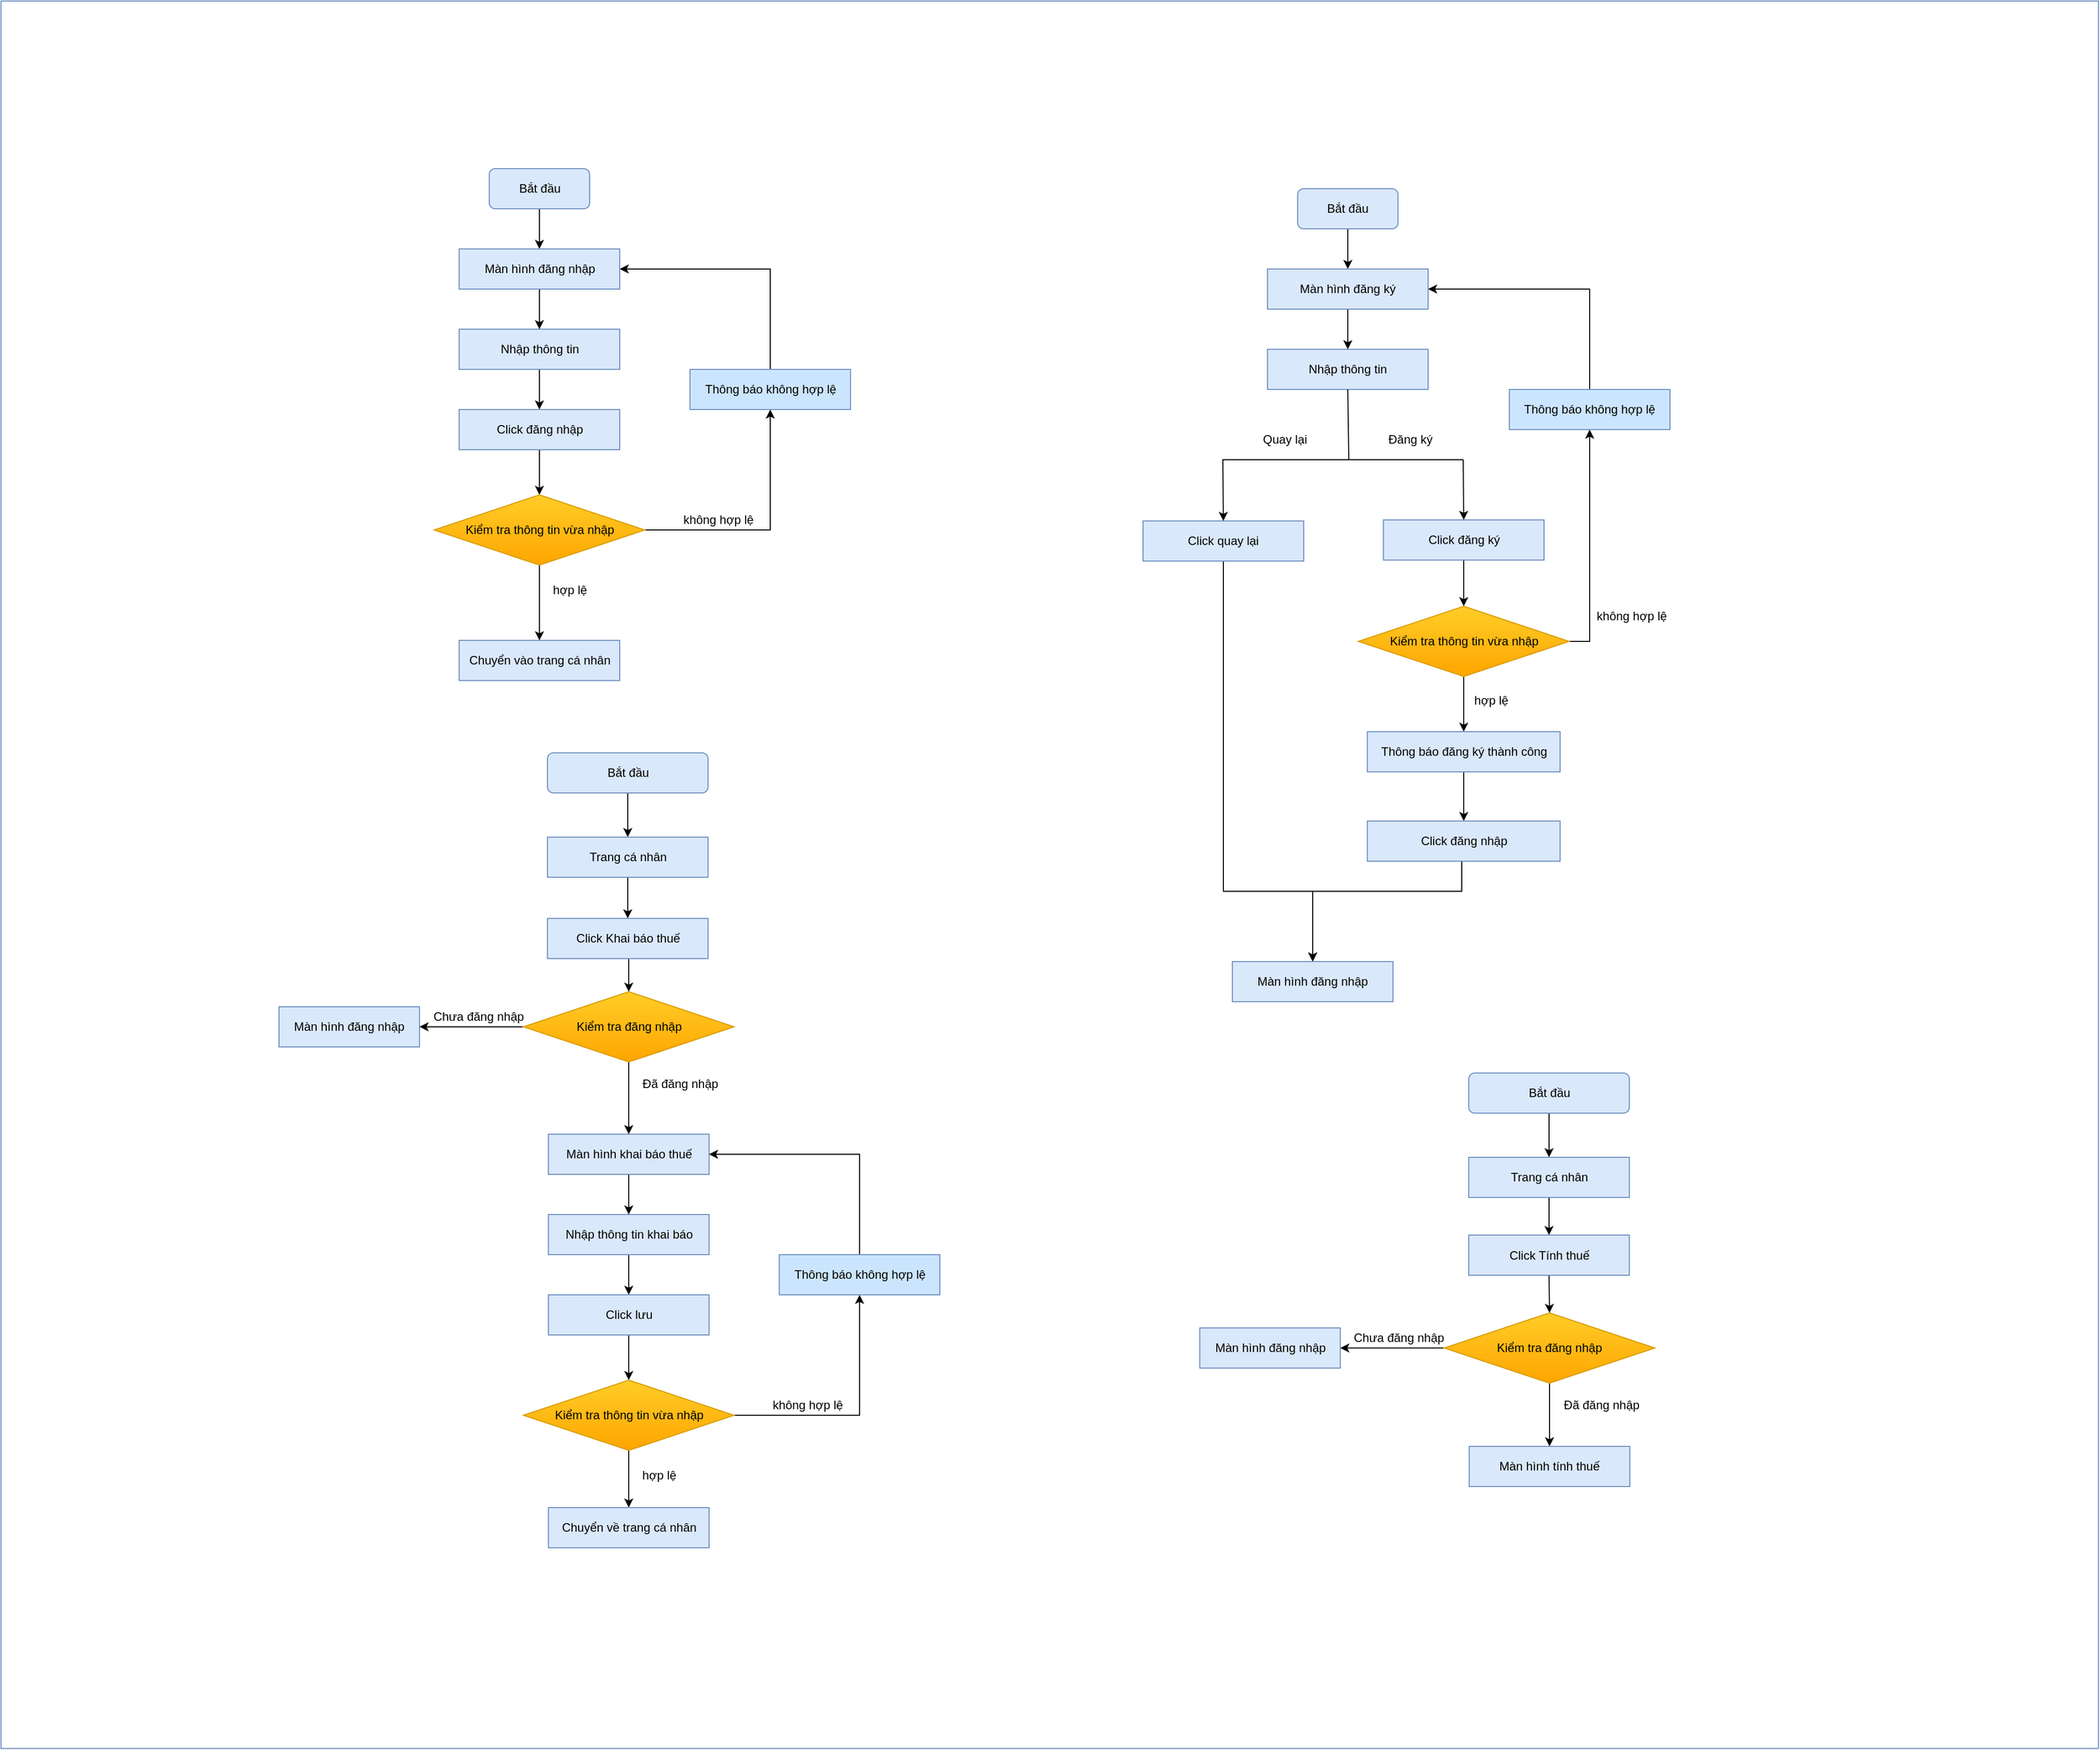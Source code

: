 <mxfile version="10.6.6" type="google"><diagram id="PcjKF2k9pt1WSEWDgSSd" name="Page-1"><mxGraphModel dx="2046" dy="2323" grid="1" gridSize="10" guides="1" tooltips="1" connect="1" arrows="1" fold="1" page="1" pageScale="1" pageWidth="827" pageHeight="1169" math="0" shadow="0"><root><mxCell id="0"/><mxCell id="1" parent="0"/><mxCell id="Vt4hKWyJ4J1fKy8FEjd0-115" value="" style="rounded=0;whiteSpace=wrap;html=1;strokeColor=#6C8EBF;strokeWidth=1;" vertex="1" parent="1"><mxGeometry x="194" y="-971" width="2090" height="1741" as="geometry"/></mxCell><mxCell id="Vt4hKWyJ4J1fKy8FEjd0-116" style="edgeStyle=orthogonalEdgeStyle;rounded=0;orthogonalLoop=1;jettySize=auto;html=1;exitX=0.5;exitY=1;exitDx=0;exitDy=0;entryX=0.5;entryY=0;entryDx=0;entryDy=0;" edge="1" parent="1" source="Vt4hKWyJ4J1fKy8FEjd0-117" target="Vt4hKWyJ4J1fKy8FEjd0-121"><mxGeometry relative="1" as="geometry"/></mxCell><mxCell id="Vt4hKWyJ4J1fKy8FEjd0-117" value="Nhập thông tin" style="rounded=0;whiteSpace=wrap;html=1;fillColor=#dae8fc;strokeColor=#6c8ebf;strokeWidth=1;" vertex="1" parent="1"><mxGeometry x="650.5" y="-644" width="160" height="40" as="geometry"/></mxCell><mxCell id="Vt4hKWyJ4J1fKy8FEjd0-118" style="edgeStyle=orthogonalEdgeStyle;rounded=0;orthogonalLoop=1;jettySize=auto;html=1;exitX=0.5;exitY=1;exitDx=0;exitDy=0;entryX=0.5;entryY=0;entryDx=0;entryDy=0;" edge="1" parent="1" source="Vt4hKWyJ4J1fKy8FEjd0-119" target="Vt4hKWyJ4J1fKy8FEjd0-128"><mxGeometry relative="1" as="geometry"/></mxCell><mxCell id="Vt4hKWyJ4J1fKy8FEjd0-119" value="&lt;font style=&quot;font-size: 12px&quot;&gt;Bắt đầu&lt;/font&gt;" style="rounded=1;whiteSpace=wrap;html=1;fillColor=#dae8fc;strokeColor=#6c8ebf;" vertex="1" parent="1"><mxGeometry x="680.5" y="-804" width="100" height="40" as="geometry"/></mxCell><mxCell id="Vt4hKWyJ4J1fKy8FEjd0-120" style="edgeStyle=orthogonalEdgeStyle;rounded=0;orthogonalLoop=1;jettySize=auto;html=1;exitX=0.5;exitY=1;exitDx=0;exitDy=0;entryX=0.5;entryY=0;entryDx=0;entryDy=0;" edge="1" parent="1" source="Vt4hKWyJ4J1fKy8FEjd0-121" target="Vt4hKWyJ4J1fKy8FEjd0-124"><mxGeometry relative="1" as="geometry"/></mxCell><mxCell id="Vt4hKWyJ4J1fKy8FEjd0-121" value="Click đăng nhập" style="rounded=0;whiteSpace=wrap;html=1;strokeWidth=1;fillColor=#dae8fc;strokeColor=#6c8ebf;" vertex="1" parent="1"><mxGeometry x="650.5" y="-564" width="160" height="40" as="geometry"/></mxCell><mxCell id="Vt4hKWyJ4J1fKy8FEjd0-122" style="edgeStyle=orthogonalEdgeStyle;rounded=0;orthogonalLoop=1;jettySize=auto;html=1;exitX=0.5;exitY=1;exitDx=0;exitDy=0;entryX=0.5;entryY=0;entryDx=0;entryDy=0;" edge="1" parent="1" source="Vt4hKWyJ4J1fKy8FEjd0-124" target="Vt4hKWyJ4J1fKy8FEjd0-129"><mxGeometry relative="1" as="geometry"/></mxCell><mxCell id="Vt4hKWyJ4J1fKy8FEjd0-123" style="edgeStyle=orthogonalEdgeStyle;rounded=0;orthogonalLoop=1;jettySize=auto;html=1;exitX=1;exitY=0.5;exitDx=0;exitDy=0;entryX=0.5;entryY=1;entryDx=0;entryDy=0;" edge="1" parent="1" source="Vt4hKWyJ4J1fKy8FEjd0-124" target="Vt4hKWyJ4J1fKy8FEjd0-126"><mxGeometry relative="1" as="geometry"/></mxCell><mxCell id="Vt4hKWyJ4J1fKy8FEjd0-124" value="Kiểm tra thông tin vừa nhập" style="rhombus;whiteSpace=wrap;html=1;strokeWidth=1;fillColor=#ffcd28;strokeColor=#d79b00;gradientColor=#ffa500;" vertex="1" parent="1"><mxGeometry x="625.5" y="-479" width="210" height="70" as="geometry"/></mxCell><mxCell id="Vt4hKWyJ4J1fKy8FEjd0-125" style="edgeStyle=orthogonalEdgeStyle;rounded=0;orthogonalLoop=1;jettySize=auto;html=1;exitX=0.5;exitY=0;exitDx=0;exitDy=0;entryX=1;entryY=0.5;entryDx=0;entryDy=0;" edge="1" parent="1" source="Vt4hKWyJ4J1fKy8FEjd0-126" target="Vt4hKWyJ4J1fKy8FEjd0-128"><mxGeometry relative="1" as="geometry"/></mxCell><mxCell id="Vt4hKWyJ4J1fKy8FEjd0-126" value="Thông báo không hợp lệ" style="rounded=0;whiteSpace=wrap;html=1;strokeWidth=1;fillColor=#cce5ff;strokeColor=#6C8EBF;" vertex="1" parent="1"><mxGeometry x="880.5" y="-604" width="160" height="40" as="geometry"/></mxCell><mxCell id="Vt4hKWyJ4J1fKy8FEjd0-127" style="edgeStyle=orthogonalEdgeStyle;rounded=0;orthogonalLoop=1;jettySize=auto;html=1;exitX=0.5;exitY=1;exitDx=0;exitDy=0;" edge="1" parent="1" source="Vt4hKWyJ4J1fKy8FEjd0-128" target="Vt4hKWyJ4J1fKy8FEjd0-117"><mxGeometry relative="1" as="geometry"/></mxCell><mxCell id="Vt4hKWyJ4J1fKy8FEjd0-128" value="Màn hình đăng nhập" style="rounded=0;whiteSpace=wrap;html=1;fillColor=#dae8fc;strokeColor=#6c8ebf;strokeWidth=1;" vertex="1" parent="1"><mxGeometry x="650.5" y="-724" width="160" height="40" as="geometry"/></mxCell><mxCell id="Vt4hKWyJ4J1fKy8FEjd0-129" value="Chuyển vào trang cá nhân" style="rounded=0;whiteSpace=wrap;html=1;strokeWidth=1;fillColor=#dae8fc;strokeColor=#6c8ebf;" vertex="1" parent="1"><mxGeometry x="650.5" y="-334" width="160" height="40" as="geometry"/></mxCell><mxCell id="Vt4hKWyJ4J1fKy8FEjd0-130" value="không hợp lệ" style="text;html=1;strokeColor=none;fillColor=none;align=center;verticalAlign=middle;whiteSpace=wrap;rounded=0;" vertex="1" parent="1"><mxGeometry x="843.5" y="-464" width="130" height="20" as="geometry"/></mxCell><mxCell id="Vt4hKWyJ4J1fKy8FEjd0-131" value="hợp lệ" style="text;html=1;strokeColor=none;fillColor=none;align=center;verticalAlign=middle;whiteSpace=wrap;rounded=0;" vertex="1" parent="1"><mxGeometry x="740.5" y="-394" width="40" height="20" as="geometry"/></mxCell><mxCell id="Vt4hKWyJ4J1fKy8FEjd0-132" value="Nhập thông tin" style="rounded=0;whiteSpace=wrap;html=1;fillColor=#dae8fc;strokeColor=#6c8ebf;strokeWidth=1;" vertex="1" parent="1"><mxGeometry x="1456" y="-624" width="160" height="40" as="geometry"/></mxCell><mxCell id="Vt4hKWyJ4J1fKy8FEjd0-133" style="edgeStyle=orthogonalEdgeStyle;rounded=0;orthogonalLoop=1;jettySize=auto;html=1;exitX=0.5;exitY=1;exitDx=0;exitDy=0;entryX=0.5;entryY=0;entryDx=0;entryDy=0;" edge="1" parent="1" source="Vt4hKWyJ4J1fKy8FEjd0-134" target="Vt4hKWyJ4J1fKy8FEjd0-143"><mxGeometry relative="1" as="geometry"/></mxCell><mxCell id="Vt4hKWyJ4J1fKy8FEjd0-134" value="&lt;font style=&quot;font-size: 12px&quot;&gt;Bắt đầu&lt;/font&gt;" style="rounded=1;whiteSpace=wrap;html=1;fillColor=#dae8fc;strokeColor=#6c8ebf;" vertex="1" parent="1"><mxGeometry x="1486" y="-784" width="100" height="40" as="geometry"/></mxCell><mxCell id="Vt4hKWyJ4J1fKy8FEjd0-135" style="edgeStyle=orthogonalEdgeStyle;rounded=0;orthogonalLoop=1;jettySize=auto;html=1;exitX=0.5;exitY=1;exitDx=0;exitDy=0;entryX=0.5;entryY=0;entryDx=0;entryDy=0;" edge="1" parent="1" source="Vt4hKWyJ4J1fKy8FEjd0-136" target="Vt4hKWyJ4J1fKy8FEjd0-139"><mxGeometry relative="1" as="geometry"/></mxCell><mxCell id="Vt4hKWyJ4J1fKy8FEjd0-136" value="Click đăng ký" style="rounded=0;whiteSpace=wrap;html=1;strokeWidth=1;fillColor=#dae8fc;strokeColor=#6c8ebf;" vertex="1" parent="1"><mxGeometry x="1571.5" y="-454" width="160" height="40" as="geometry"/></mxCell><mxCell id="Vt4hKWyJ4J1fKy8FEjd0-138" style="edgeStyle=orthogonalEdgeStyle;rounded=0;orthogonalLoop=1;jettySize=auto;html=1;exitX=1;exitY=0.5;exitDx=0;exitDy=0;entryX=0.5;entryY=1;entryDx=0;entryDy=0;" edge="1" parent="1" source="Vt4hKWyJ4J1fKy8FEjd0-139" target="Vt4hKWyJ4J1fKy8FEjd0-141"><mxGeometry relative="1" as="geometry"/></mxCell><mxCell id="Vt4hKWyJ4J1fKy8FEjd0-198" style="edgeStyle=orthogonalEdgeStyle;rounded=0;orthogonalLoop=1;jettySize=auto;html=1;exitX=0.5;exitY=1;exitDx=0;exitDy=0;entryX=0.5;entryY=0;entryDx=0;entryDy=0;" edge="1" parent="1" source="Vt4hKWyJ4J1fKy8FEjd0-139" target="Vt4hKWyJ4J1fKy8FEjd0-145"><mxGeometry relative="1" as="geometry"/></mxCell><mxCell id="Vt4hKWyJ4J1fKy8FEjd0-139" value="Kiểm tra thông tin vừa nhập" style="rhombus;whiteSpace=wrap;html=1;strokeWidth=1;fillColor=#ffcd28;strokeColor=#d79b00;gradientColor=#ffa500;" vertex="1" parent="1"><mxGeometry x="1546.5" y="-368" width="210" height="70" as="geometry"/></mxCell><mxCell id="Vt4hKWyJ4J1fKy8FEjd0-140" style="edgeStyle=orthogonalEdgeStyle;rounded=0;orthogonalLoop=1;jettySize=auto;html=1;exitX=0.5;exitY=0;exitDx=0;exitDy=0;entryX=1;entryY=0.5;entryDx=0;entryDy=0;" edge="1" parent="1" source="Vt4hKWyJ4J1fKy8FEjd0-141" target="Vt4hKWyJ4J1fKy8FEjd0-143"><mxGeometry relative="1" as="geometry"/></mxCell><mxCell id="Vt4hKWyJ4J1fKy8FEjd0-141" value="Thông báo không hợp lệ" style="rounded=0;whiteSpace=wrap;html=1;strokeWidth=1;fillColor=#cce5ff;strokeColor=#6C8EBF;" vertex="1" parent="1"><mxGeometry x="1697" y="-584" width="160" height="40" as="geometry"/></mxCell><mxCell id="Vt4hKWyJ4J1fKy8FEjd0-142" style="edgeStyle=orthogonalEdgeStyle;rounded=0;orthogonalLoop=1;jettySize=auto;html=1;exitX=0.5;exitY=1;exitDx=0;exitDy=0;" edge="1" parent="1" source="Vt4hKWyJ4J1fKy8FEjd0-143" target="Vt4hKWyJ4J1fKy8FEjd0-132"><mxGeometry relative="1" as="geometry"/></mxCell><mxCell id="Vt4hKWyJ4J1fKy8FEjd0-143" value="Màn hình đăng ký" style="rounded=0;whiteSpace=wrap;html=1;fillColor=#dae8fc;strokeColor=#6c8ebf;strokeWidth=1;" vertex="1" parent="1"><mxGeometry x="1456" y="-704" width="160" height="40" as="geometry"/></mxCell><mxCell id="Vt4hKWyJ4J1fKy8FEjd0-144" style="edgeStyle=orthogonalEdgeStyle;rounded=0;orthogonalLoop=1;jettySize=auto;html=1;exitX=0.5;exitY=1;exitDx=0;exitDy=0;entryX=0.5;entryY=0;entryDx=0;entryDy=0;" edge="1" parent="1" source="Vt4hKWyJ4J1fKy8FEjd0-145" target="Vt4hKWyJ4J1fKy8FEjd0-154"><mxGeometry relative="1" as="geometry"/></mxCell><mxCell id="Vt4hKWyJ4J1fKy8FEjd0-145" value="Thông báo đăng ký thành công" style="rounded=0;whiteSpace=wrap;html=1;strokeWidth=1;fillColor=#dae8fc;strokeColor=#6c8ebf;" vertex="1" parent="1"><mxGeometry x="1555.5" y="-243" width="192" height="40" as="geometry"/></mxCell><mxCell id="Vt4hKWyJ4J1fKy8FEjd0-146" value="không hợp lệ" style="text;html=1;strokeColor=none;fillColor=none;align=center;verticalAlign=middle;whiteSpace=wrap;rounded=0;" vertex="1" parent="1"><mxGeometry x="1754" y="-368" width="130" height="20" as="geometry"/></mxCell><mxCell id="Vt4hKWyJ4J1fKy8FEjd0-147" value="hợp lệ" style="text;html=1;strokeColor=none;fillColor=none;align=center;verticalAlign=middle;whiteSpace=wrap;rounded=0;" vertex="1" parent="1"><mxGeometry x="1658.5" y="-284" width="40" height="20" as="geometry"/></mxCell><mxCell id="Vt4hKWyJ4J1fKy8FEjd0-148" value="" style="endArrow=none;html=1;entryX=0.5;entryY=1;entryDx=0;entryDy=0;" edge="1" parent="1" target="Vt4hKWyJ4J1fKy8FEjd0-132"><mxGeometry width="50" height="50" relative="1" as="geometry"><mxPoint x="1537" y="-514" as="sourcePoint"/><mxPoint x="1536" y="-549" as="targetPoint"/></mxGeometry></mxCell><mxCell id="Vt4hKWyJ4J1fKy8FEjd0-149" value="" style="endArrow=none;html=1;" edge="1" parent="1"><mxGeometry width="50" height="50" relative="1" as="geometry"><mxPoint x="1411" y="-514" as="sourcePoint"/><mxPoint x="1651" y="-514" as="targetPoint"/></mxGeometry></mxCell><mxCell id="Vt4hKWyJ4J1fKy8FEjd0-150" value="" style="endArrow=classic;html=1;entryX=0.5;entryY=0;entryDx=0;entryDy=0;" edge="1" parent="1" target="Vt4hKWyJ4J1fKy8FEjd0-136"><mxGeometry width="50" height="50" relative="1" as="geometry"><mxPoint x="1651" y="-514" as="sourcePoint"/><mxPoint x="1591" y="-504" as="targetPoint"/></mxGeometry></mxCell><mxCell id="Vt4hKWyJ4J1fKy8FEjd0-151" value="Quay lại" style="text;html=1;strokeColor=none;fillColor=none;align=center;verticalAlign=middle;whiteSpace=wrap;rounded=0;" vertex="1" parent="1"><mxGeometry x="1436" y="-544" width="75" height="20" as="geometry"/></mxCell><mxCell id="Vt4hKWyJ4J1fKy8FEjd0-152" value="Đăng ký" style="text;html=1;strokeColor=none;fillColor=none;align=center;verticalAlign=middle;whiteSpace=wrap;rounded=0;" vertex="1" parent="1"><mxGeometry x="1561" y="-544" width="75" height="20" as="geometry"/></mxCell><mxCell id="Vt4hKWyJ4J1fKy8FEjd0-153" style="edgeStyle=orthogonalEdgeStyle;rounded=0;orthogonalLoop=1;jettySize=auto;html=1;exitX=0.5;exitY=1;exitDx=0;exitDy=0;entryX=0.5;entryY=0;entryDx=0;entryDy=0;" edge="1" parent="1" source="Vt4hKWyJ4J1fKy8FEjd0-154" target="Vt4hKWyJ4J1fKy8FEjd0-158"><mxGeometry relative="1" as="geometry"><Array as="points"><mxPoint x="1649.5" y="-84"/><mxPoint x="1500.5" y="-84"/></Array></mxGeometry></mxCell><mxCell id="Vt4hKWyJ4J1fKy8FEjd0-154" value="Click đăng nhập" style="rounded=0;whiteSpace=wrap;html=1;strokeWidth=1;fillColor=#dae8fc;strokeColor=#6c8ebf;" vertex="1" parent="1"><mxGeometry x="1555.5" y="-154" width="192" height="40" as="geometry"/></mxCell><mxCell id="Vt4hKWyJ4J1fKy8FEjd0-155" style="edgeStyle=orthogonalEdgeStyle;rounded=0;orthogonalLoop=1;jettySize=auto;html=1;exitX=0.5;exitY=1;exitDx=0;exitDy=0;entryX=0.5;entryY=0;entryDx=0;entryDy=0;" edge="1" parent="1" source="Vt4hKWyJ4J1fKy8FEjd0-156" target="Vt4hKWyJ4J1fKy8FEjd0-158"><mxGeometry relative="1" as="geometry"><Array as="points"><mxPoint x="1412.5" y="-84"/><mxPoint x="1500.5" y="-84"/></Array></mxGeometry></mxCell><mxCell id="Vt4hKWyJ4J1fKy8FEjd0-156" value="Click quay lại" style="rounded=0;whiteSpace=wrap;html=1;strokeWidth=1;fillColor=#dae8fc;strokeColor=#6c8ebf;" vertex="1" parent="1"><mxGeometry x="1332" y="-453" width="160" height="40" as="geometry"/></mxCell><mxCell id="Vt4hKWyJ4J1fKy8FEjd0-157" value="" style="endArrow=classic;html=1;entryX=0.5;entryY=0;entryDx=0;entryDy=0;" edge="1" parent="1" target="Vt4hKWyJ4J1fKy8FEjd0-156"><mxGeometry width="50" height="50" relative="1" as="geometry"><mxPoint x="1411.5" y="-513.5" as="sourcePoint"/><mxPoint x="1410" y="-454" as="targetPoint"/></mxGeometry></mxCell><mxCell id="Vt4hKWyJ4J1fKy8FEjd0-158" value="Màn hình đăng nhập" style="rounded=0;whiteSpace=wrap;html=1;fillColor=#dae8fc;strokeColor=#6c8ebf;strokeWidth=1;" vertex="1" parent="1"><mxGeometry x="1421" y="-14" width="160" height="40" as="geometry"/></mxCell><mxCell id="Vt4hKWyJ4J1fKy8FEjd0-159" style="edgeStyle=orthogonalEdgeStyle;rounded=0;orthogonalLoop=1;jettySize=auto;html=1;exitX=0.5;exitY=1;exitDx=0;exitDy=0;entryX=0.5;entryY=0;entryDx=0;entryDy=0;" edge="1" parent="1" source="Vt4hKWyJ4J1fKy8FEjd0-160" target="Vt4hKWyJ4J1fKy8FEjd0-164"><mxGeometry relative="1" as="geometry"/></mxCell><mxCell id="Vt4hKWyJ4J1fKy8FEjd0-160" value="Nhập thông tin khai báo" style="rounded=0;whiteSpace=wrap;html=1;fillColor=#dae8fc;strokeColor=#6c8ebf;strokeWidth=1;" vertex="1" parent="1"><mxGeometry x="739.5" y="238" width="160" height="40" as="geometry"/></mxCell><mxCell id="Vt4hKWyJ4J1fKy8FEjd0-161" style="edgeStyle=orthogonalEdgeStyle;rounded=0;orthogonalLoop=1;jettySize=auto;html=1;exitX=0.5;exitY=1;exitDx=0;exitDy=0;entryX=0.5;entryY=0;entryDx=0;entryDy=0;" edge="1" parent="1" source="Vt4hKWyJ4J1fKy8FEjd0-162" target="Vt4hKWyJ4J1fKy8FEjd0-182"><mxGeometry relative="1" as="geometry"><Array as="points"/></mxGeometry></mxCell><mxCell id="Vt4hKWyJ4J1fKy8FEjd0-162" value="&lt;font style=&quot;font-size: 12px&quot;&gt;Bắt đầu&lt;/font&gt;" style="rounded=1;whiteSpace=wrap;html=1;fillColor=#dae8fc;strokeColor=#6c8ebf;" vertex="1" parent="1"><mxGeometry x="738.5" y="-222" width="160" height="40" as="geometry"/></mxCell><mxCell id="Vt4hKWyJ4J1fKy8FEjd0-163" style="edgeStyle=orthogonalEdgeStyle;rounded=0;orthogonalLoop=1;jettySize=auto;html=1;exitX=0.5;exitY=1;exitDx=0;exitDy=0;entryX=0.5;entryY=0;entryDx=0;entryDy=0;" edge="1" parent="1" source="Vt4hKWyJ4J1fKy8FEjd0-164" target="Vt4hKWyJ4J1fKy8FEjd0-167"><mxGeometry relative="1" as="geometry"/></mxCell><mxCell id="Vt4hKWyJ4J1fKy8FEjd0-164" value="Click lưu" style="rounded=0;whiteSpace=wrap;html=1;strokeWidth=1;fillColor=#dae8fc;strokeColor=#6c8ebf;" vertex="1" parent="1"><mxGeometry x="739.5" y="318" width="160" height="40" as="geometry"/></mxCell><mxCell id="Vt4hKWyJ4J1fKy8FEjd0-165" style="edgeStyle=orthogonalEdgeStyle;rounded=0;orthogonalLoop=1;jettySize=auto;html=1;exitX=0.5;exitY=1;exitDx=0;exitDy=0;entryX=0.5;entryY=0;entryDx=0;entryDy=0;" edge="1" parent="1" source="Vt4hKWyJ4J1fKy8FEjd0-167" target="Vt4hKWyJ4J1fKy8FEjd0-172"><mxGeometry relative="1" as="geometry"/></mxCell><mxCell id="Vt4hKWyJ4J1fKy8FEjd0-166" style="edgeStyle=orthogonalEdgeStyle;rounded=0;orthogonalLoop=1;jettySize=auto;html=1;exitX=1;exitY=0.5;exitDx=0;exitDy=0;entryX=0.5;entryY=1;entryDx=0;entryDy=0;" edge="1" parent="1" source="Vt4hKWyJ4J1fKy8FEjd0-167" target="Vt4hKWyJ4J1fKy8FEjd0-169"><mxGeometry relative="1" as="geometry"/></mxCell><mxCell id="Vt4hKWyJ4J1fKy8FEjd0-167" value="Kiểm tra thông tin vừa nhập" style="rhombus;whiteSpace=wrap;html=1;strokeWidth=1;fillColor=#ffcd28;strokeColor=#d79b00;gradientColor=#ffa500;" vertex="1" parent="1"><mxGeometry x="714.5" y="403" width="210" height="70" as="geometry"/></mxCell><mxCell id="Vt4hKWyJ4J1fKy8FEjd0-168" style="edgeStyle=orthogonalEdgeStyle;rounded=0;orthogonalLoop=1;jettySize=auto;html=1;exitX=0.5;exitY=0;exitDx=0;exitDy=0;entryX=1;entryY=0.5;entryDx=0;entryDy=0;" edge="1" parent="1" source="Vt4hKWyJ4J1fKy8FEjd0-169" target="Vt4hKWyJ4J1fKy8FEjd0-171"><mxGeometry relative="1" as="geometry"/></mxCell><mxCell id="Vt4hKWyJ4J1fKy8FEjd0-169" value="Thông báo không hợp lệ" style="rounded=0;whiteSpace=wrap;html=1;strokeWidth=1;fillColor=#cce5ff;strokeColor=#6C8EBF;" vertex="1" parent="1"><mxGeometry x="969.5" y="278" width="160" height="40" as="geometry"/></mxCell><mxCell id="Vt4hKWyJ4J1fKy8FEjd0-170" style="edgeStyle=orthogonalEdgeStyle;rounded=0;orthogonalLoop=1;jettySize=auto;html=1;exitX=0.5;exitY=1;exitDx=0;exitDy=0;" edge="1" parent="1" source="Vt4hKWyJ4J1fKy8FEjd0-171" target="Vt4hKWyJ4J1fKy8FEjd0-160"><mxGeometry relative="1" as="geometry"/></mxCell><mxCell id="Vt4hKWyJ4J1fKy8FEjd0-171" value="Màn hình khai báo thuế" style="rounded=0;whiteSpace=wrap;html=1;fillColor=#dae8fc;strokeColor=#6c8ebf;strokeWidth=1;" vertex="1" parent="1"><mxGeometry x="739.5" y="158" width="160" height="40" as="geometry"/></mxCell><mxCell id="Vt4hKWyJ4J1fKy8FEjd0-172" value="Chuyển về trang cá nhân" style="rounded=0;whiteSpace=wrap;html=1;strokeWidth=1;fillColor=#dae8fc;strokeColor=#6c8ebf;" vertex="1" parent="1"><mxGeometry x="739.5" y="530" width="160" height="40" as="geometry"/></mxCell><mxCell id="Vt4hKWyJ4J1fKy8FEjd0-173" value="không hợp lệ" style="text;html=1;strokeColor=none;fillColor=none;align=center;verticalAlign=middle;whiteSpace=wrap;rounded=0;" vertex="1" parent="1"><mxGeometry x="932.5" y="418" width="130" height="20" as="geometry"/></mxCell><mxCell id="Vt4hKWyJ4J1fKy8FEjd0-174" value="hợp lệ" style="text;html=1;strokeColor=none;fillColor=none;align=center;verticalAlign=middle;whiteSpace=wrap;rounded=0;" vertex="1" parent="1"><mxGeometry x="829.5" y="488" width="40" height="20" as="geometry"/></mxCell><mxCell id="Vt4hKWyJ4J1fKy8FEjd0-175" style="edgeStyle=orthogonalEdgeStyle;rounded=0;orthogonalLoop=1;jettySize=auto;html=1;exitX=0;exitY=0.5;exitDx=0;exitDy=0;entryX=1;entryY=0.5;entryDx=0;entryDy=0;" edge="1" parent="1" source="Vt4hKWyJ4J1fKy8FEjd0-177" target="Vt4hKWyJ4J1fKy8FEjd0-178"><mxGeometry relative="1" as="geometry"/></mxCell><mxCell id="Vt4hKWyJ4J1fKy8FEjd0-176" style="edgeStyle=orthogonalEdgeStyle;rounded=0;orthogonalLoop=1;jettySize=auto;html=1;exitX=0.5;exitY=1;exitDx=0;exitDy=0;entryX=0.5;entryY=0;entryDx=0;entryDy=0;" edge="1" parent="1" source="Vt4hKWyJ4J1fKy8FEjd0-177" target="Vt4hKWyJ4J1fKy8FEjd0-171"><mxGeometry relative="1" as="geometry"/></mxCell><mxCell id="Vt4hKWyJ4J1fKy8FEjd0-177" value="Kiểm tra đăng nhập" style="rhombus;whiteSpace=wrap;html=1;strokeWidth=1;fillColor=#ffcd28;strokeColor=#d79b00;gradientColor=#ffa500;" vertex="1" parent="1"><mxGeometry x="714.5" y="16" width="210" height="70" as="geometry"/></mxCell><mxCell id="Vt4hKWyJ4J1fKy8FEjd0-178" value="Màn hình đăng nhập" style="rounded=0;whiteSpace=wrap;html=1;fillColor=#dae8fc;strokeColor=#6c8ebf;strokeWidth=1;" vertex="1" parent="1"><mxGeometry x="471" y="31" width="140" height="40" as="geometry"/></mxCell><mxCell id="Vt4hKWyJ4J1fKy8FEjd0-179" value="Chưa đăng nhập" style="text;html=1;strokeColor=none;fillColor=none;align=center;verticalAlign=middle;whiteSpace=wrap;rounded=0;" vertex="1" parent="1"><mxGeometry x="619.5" y="31" width="100" height="20" as="geometry"/></mxCell><mxCell id="Vt4hKWyJ4J1fKy8FEjd0-180" value="Đã đăng nhập" style="text;html=1;strokeColor=none;fillColor=none;align=center;verticalAlign=middle;whiteSpace=wrap;rounded=0;" vertex="1" parent="1"><mxGeometry x="816" y="98" width="110" height="20" as="geometry"/></mxCell><mxCell id="Vt4hKWyJ4J1fKy8FEjd0-181" style="edgeStyle=orthogonalEdgeStyle;rounded=0;orthogonalLoop=1;jettySize=auto;html=1;exitX=0.5;exitY=1;exitDx=0;exitDy=0;entryX=0.5;entryY=0;entryDx=0;entryDy=0;" edge="1" parent="1" source="Vt4hKWyJ4J1fKy8FEjd0-182" target="Vt4hKWyJ4J1fKy8FEjd0-195"><mxGeometry relative="1" as="geometry"/></mxCell><mxCell id="Vt4hKWyJ4J1fKy8FEjd0-182" value="Trang cá nhân" style="rounded=0;whiteSpace=wrap;html=1;strokeWidth=1;fillColor=#dae8fc;strokeColor=#6c8ebf;" vertex="1" parent="1"><mxGeometry x="738.5" y="-138" width="160" height="40" as="geometry"/></mxCell><mxCell id="Vt4hKWyJ4J1fKy8FEjd0-183" style="edgeStyle=orthogonalEdgeStyle;rounded=0;orthogonalLoop=1;jettySize=auto;html=1;exitX=0.5;exitY=1;exitDx=0;exitDy=0;entryX=0.5;entryY=0;entryDx=0;entryDy=0;" edge="1" parent="1" source="Vt4hKWyJ4J1fKy8FEjd0-184" target="Vt4hKWyJ4J1fKy8FEjd0-193"><mxGeometry relative="1" as="geometry"><Array as="points"/></mxGeometry></mxCell><mxCell id="Vt4hKWyJ4J1fKy8FEjd0-184" value="&lt;font style=&quot;font-size: 12px&quot;&gt;Bắt đầu&lt;/font&gt;" style="rounded=1;whiteSpace=wrap;html=1;fillColor=#dae8fc;strokeColor=#6c8ebf;" vertex="1" parent="1"><mxGeometry x="1656.5" y="97" width="160" height="40" as="geometry"/></mxCell><mxCell id="Vt4hKWyJ4J1fKy8FEjd0-185" value="Màn hình tính thuế" style="rounded=0;whiteSpace=wrap;html=1;fillColor=#dae8fc;strokeColor=#6c8ebf;strokeWidth=1;" vertex="1" parent="1"><mxGeometry x="1657" y="469" width="160" height="40" as="geometry"/></mxCell><mxCell id="Vt4hKWyJ4J1fKy8FEjd0-186" style="edgeStyle=orthogonalEdgeStyle;rounded=0;orthogonalLoop=1;jettySize=auto;html=1;exitX=0;exitY=0.5;exitDx=0;exitDy=0;entryX=1;entryY=0.5;entryDx=0;entryDy=0;" edge="1" parent="1" source="Vt4hKWyJ4J1fKy8FEjd0-188" target="Vt4hKWyJ4J1fKy8FEjd0-189"><mxGeometry relative="1" as="geometry"/></mxCell><mxCell id="Vt4hKWyJ4J1fKy8FEjd0-187" style="edgeStyle=orthogonalEdgeStyle;rounded=0;orthogonalLoop=1;jettySize=auto;html=1;exitX=0.5;exitY=1;exitDx=0;exitDy=0;entryX=0.5;entryY=0;entryDx=0;entryDy=0;" edge="1" parent="1" source="Vt4hKWyJ4J1fKy8FEjd0-188" target="Vt4hKWyJ4J1fKy8FEjd0-185"><mxGeometry relative="1" as="geometry"/></mxCell><mxCell id="Vt4hKWyJ4J1fKy8FEjd0-188" value="Kiểm tra đăng nhập" style="rhombus;whiteSpace=wrap;html=1;strokeWidth=1;fillColor=#ffcd28;strokeColor=#d79b00;gradientColor=#ffa500;" vertex="1" parent="1"><mxGeometry x="1632" y="336" width="210" height="70" as="geometry"/></mxCell><mxCell id="Vt4hKWyJ4J1fKy8FEjd0-189" value="Màn hình đăng nhập" style="rounded=0;whiteSpace=wrap;html=1;fillColor=#dae8fc;strokeColor=#6c8ebf;strokeWidth=1;" vertex="1" parent="1"><mxGeometry x="1388.5" y="351" width="140" height="40" as="geometry"/></mxCell><mxCell id="Vt4hKWyJ4J1fKy8FEjd0-190" value="Chưa đăng nhập" style="text;html=1;strokeColor=none;fillColor=none;align=center;verticalAlign=middle;whiteSpace=wrap;rounded=0;" vertex="1" parent="1"><mxGeometry x="1537" y="351" width="100" height="20" as="geometry"/></mxCell><mxCell id="Vt4hKWyJ4J1fKy8FEjd0-191" value="Đã đăng nhập" style="text;html=1;strokeColor=none;fillColor=none;align=center;verticalAlign=middle;whiteSpace=wrap;rounded=0;" vertex="1" parent="1"><mxGeometry x="1733.5" y="418" width="110" height="20" as="geometry"/></mxCell><mxCell id="Vt4hKWyJ4J1fKy8FEjd0-192" style="edgeStyle=orthogonalEdgeStyle;rounded=0;orthogonalLoop=1;jettySize=auto;html=1;exitX=0.5;exitY=1;exitDx=0;exitDy=0;entryX=0.5;entryY=0;entryDx=0;entryDy=0;" edge="1" parent="1" source="Vt4hKWyJ4J1fKy8FEjd0-193" target="Vt4hKWyJ4J1fKy8FEjd0-197"><mxGeometry relative="1" as="geometry"/></mxCell><mxCell id="Vt4hKWyJ4J1fKy8FEjd0-193" value="Trang cá nhân" style="rounded=0;whiteSpace=wrap;html=1;strokeWidth=1;fillColor=#dae8fc;strokeColor=#6c8ebf;" vertex="1" parent="1"><mxGeometry x="1656.5" y="181" width="160" height="40" as="geometry"/></mxCell><mxCell id="Vt4hKWyJ4J1fKy8FEjd0-194" style="edgeStyle=orthogonalEdgeStyle;rounded=0;orthogonalLoop=1;jettySize=auto;html=1;exitX=0.5;exitY=1;exitDx=0;exitDy=0;entryX=0.5;entryY=0;entryDx=0;entryDy=0;" edge="1" parent="1" source="Vt4hKWyJ4J1fKy8FEjd0-195" target="Vt4hKWyJ4J1fKy8FEjd0-177"><mxGeometry relative="1" as="geometry"/></mxCell><mxCell id="Vt4hKWyJ4J1fKy8FEjd0-195" value="Click Khai báo thuế" style="rounded=0;whiteSpace=wrap;html=1;strokeWidth=1;fillColor=#dae8fc;strokeColor=#6c8ebf;" vertex="1" parent="1"><mxGeometry x="738.5" y="-57" width="160" height="40" as="geometry"/></mxCell><mxCell id="Vt4hKWyJ4J1fKy8FEjd0-196" style="edgeStyle=orthogonalEdgeStyle;rounded=0;orthogonalLoop=1;jettySize=auto;html=1;exitX=0.5;exitY=1;exitDx=0;exitDy=0;entryX=0.5;entryY=0;entryDx=0;entryDy=0;" edge="1" parent="1" source="Vt4hKWyJ4J1fKy8FEjd0-197" target="Vt4hKWyJ4J1fKy8FEjd0-188"><mxGeometry relative="1" as="geometry"/></mxCell><mxCell id="Vt4hKWyJ4J1fKy8FEjd0-197" value="Click Tính thuế" style="rounded=0;whiteSpace=wrap;html=1;strokeWidth=1;fillColor=#dae8fc;strokeColor=#6c8ebf;" vertex="1" parent="1"><mxGeometry x="1656.5" y="258.5" width="160" height="40" as="geometry"/></mxCell></root></mxGraphModel></diagram></mxfile>